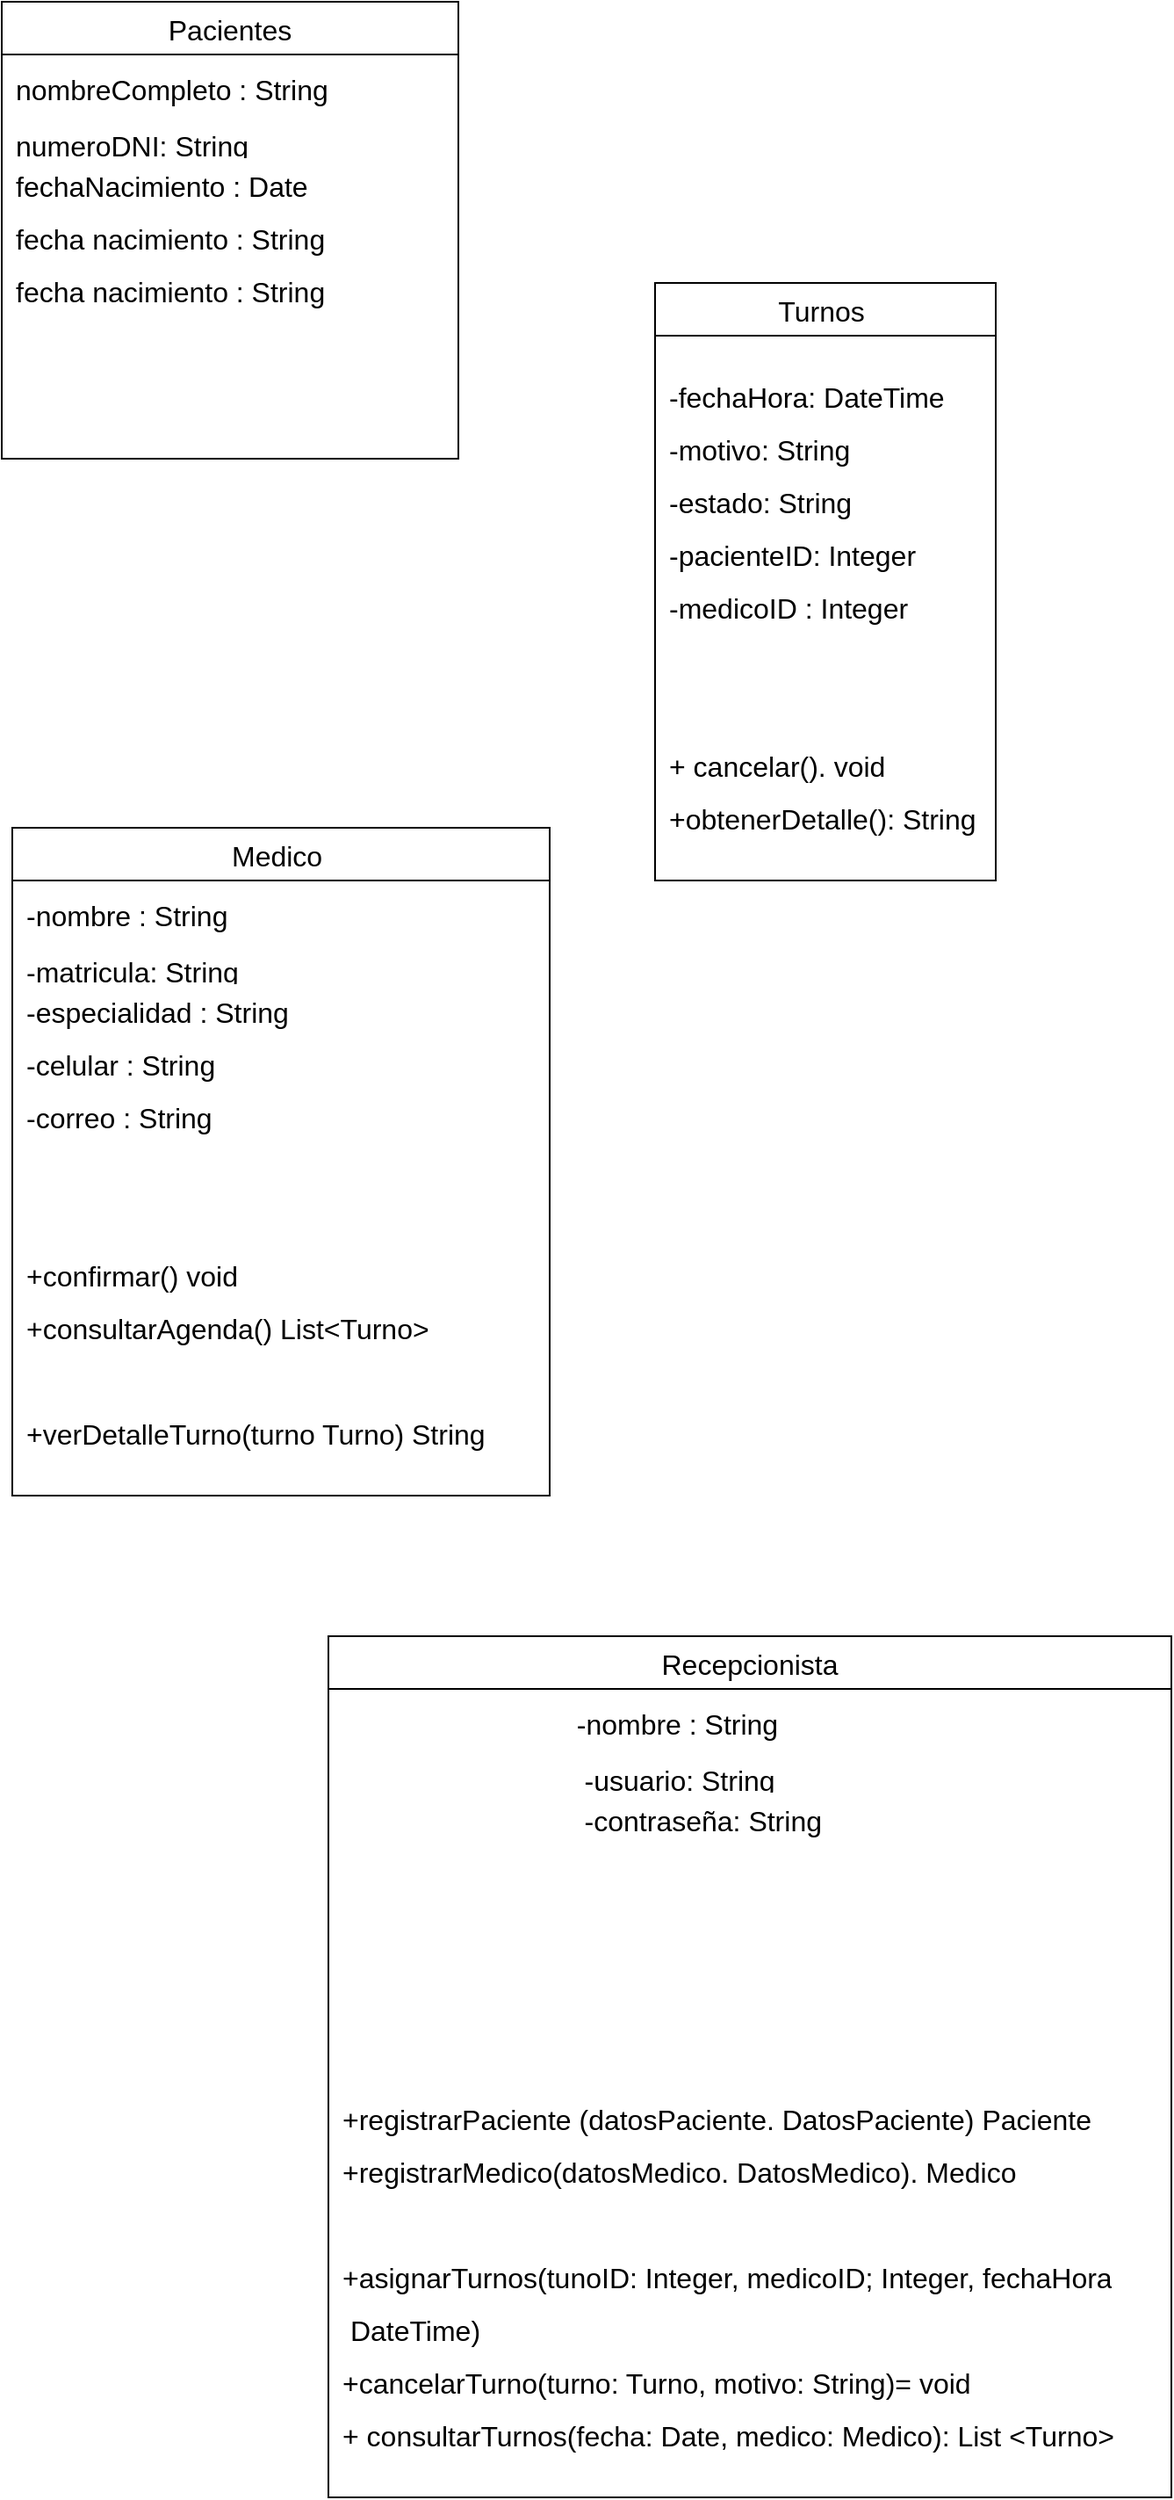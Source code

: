 <mxfile version="26.2.9">
  <diagram name="Página-1" id="fXwIsvSerIQqnNobdaiP">
    <mxGraphModel dx="868" dy="1646" grid="1" gridSize="10" guides="1" tooltips="1" connect="1" arrows="1" fold="1" page="1" pageScale="1" pageWidth="827" pageHeight="1169" math="0" shadow="0">
      <root>
        <mxCell id="0" />
        <mxCell id="1" parent="0" />
        <mxCell id="r_LziN7ynJXJ-bSP2Fgm-11" value="Pacientes" style="shape=table;startSize=30;container=1;collapsible=0;childLayout=tableLayout;fixedRows=1;rowLines=0;fontStyle=0;strokeColor=default;fontSize=16;" vertex="1" parent="1">
          <mxGeometry x="24" y="-1140" width="260" height="260" as="geometry" />
        </mxCell>
        <mxCell id="r_LziN7ynJXJ-bSP2Fgm-12" value="" style="shape=tableRow;horizontal=0;startSize=0;swimlaneHead=0;swimlaneBody=0;top=0;left=0;bottom=0;right=0;collapsible=0;dropTarget=0;fillColor=none;points=[[0,0.5],[1,0.5]];portConstraint=eastwest;strokeColor=inherit;fontSize=16;" vertex="1" parent="r_LziN7ynJXJ-bSP2Fgm-11">
          <mxGeometry y="30" width="260" height="40" as="geometry" />
        </mxCell>
        <mxCell id="r_LziN7ynJXJ-bSP2Fgm-14" value="nombreCompleto : String" style="shape=partialRectangle;html=1;whiteSpace=wrap;connectable=0;fillColor=none;top=0;left=0;bottom=0;right=0;align=left;spacingLeft=6;overflow=hidden;strokeColor=inherit;fontSize=16;" vertex="1" parent="r_LziN7ynJXJ-bSP2Fgm-12">
          <mxGeometry width="260" height="40" as="geometry">
            <mxRectangle width="260" height="40" as="alternateBounds" />
          </mxGeometry>
        </mxCell>
        <mxCell id="r_LziN7ynJXJ-bSP2Fgm-15" value="" style="shape=tableRow;horizontal=0;startSize=0;swimlaneHead=0;swimlaneBody=0;top=0;left=0;bottom=0;right=0;collapsible=0;dropTarget=0;fillColor=none;points=[[0,0.5],[1,0.5]];portConstraint=eastwest;strokeColor=inherit;fontSize=16;" vertex="1" parent="r_LziN7ynJXJ-bSP2Fgm-11">
          <mxGeometry y="70" width="260" height="20" as="geometry" />
        </mxCell>
        <mxCell id="r_LziN7ynJXJ-bSP2Fgm-17" value="numeroDNI: String" style="shape=partialRectangle;html=1;whiteSpace=wrap;connectable=0;fillColor=none;top=0;left=0;bottom=0;right=0;align=left;spacingLeft=6;overflow=hidden;strokeColor=inherit;fontSize=16;" vertex="1" parent="r_LziN7ynJXJ-bSP2Fgm-15">
          <mxGeometry width="260" height="20" as="geometry">
            <mxRectangle width="260" height="20" as="alternateBounds" />
          </mxGeometry>
        </mxCell>
        <mxCell id="r_LziN7ynJXJ-bSP2Fgm-18" value="" style="shape=tableRow;horizontal=0;startSize=0;swimlaneHead=0;swimlaneBody=0;top=0;left=0;bottom=0;right=0;collapsible=0;dropTarget=0;fillColor=none;points=[[0,0.5],[1,0.5]];portConstraint=eastwest;strokeColor=inherit;fontSize=16;" vertex="1" parent="r_LziN7ynJXJ-bSP2Fgm-11">
          <mxGeometry y="90" width="260" height="30" as="geometry" />
        </mxCell>
        <mxCell id="r_LziN7ynJXJ-bSP2Fgm-20" value="fechaNacimiento : Date" style="shape=partialRectangle;html=1;whiteSpace=wrap;connectable=0;fillColor=none;top=0;left=0;bottom=0;right=0;align=left;spacingLeft=6;overflow=hidden;strokeColor=inherit;fontSize=16;" vertex="1" parent="r_LziN7ynJXJ-bSP2Fgm-18">
          <mxGeometry width="260" height="30" as="geometry">
            <mxRectangle width="260" height="30" as="alternateBounds" />
          </mxGeometry>
        </mxCell>
        <mxCell id="r_LziN7ynJXJ-bSP2Fgm-21" value="" style="shape=tableRow;horizontal=0;startSize=0;swimlaneHead=0;swimlaneBody=0;top=0;left=0;bottom=0;right=0;collapsible=0;dropTarget=0;fillColor=none;points=[[0,0.5],[1,0.5]];portConstraint=eastwest;strokeColor=inherit;fontSize=16;" vertex="1" parent="r_LziN7ynJXJ-bSP2Fgm-11">
          <mxGeometry y="120" width="260" height="30" as="geometry" />
        </mxCell>
        <mxCell id="r_LziN7ynJXJ-bSP2Fgm-22" value="fecha nacimiento : String" style="shape=partialRectangle;html=1;whiteSpace=wrap;connectable=0;fillColor=none;top=0;left=0;bottom=0;right=0;align=left;spacingLeft=6;overflow=hidden;strokeColor=inherit;fontSize=16;" vertex="1" parent="r_LziN7ynJXJ-bSP2Fgm-21">
          <mxGeometry width="260" height="30" as="geometry">
            <mxRectangle width="260" height="30" as="alternateBounds" />
          </mxGeometry>
        </mxCell>
        <mxCell id="r_LziN7ynJXJ-bSP2Fgm-23" value="" style="shape=tableRow;horizontal=0;startSize=0;swimlaneHead=0;swimlaneBody=0;top=0;left=0;bottom=0;right=0;collapsible=0;dropTarget=0;fillColor=none;points=[[0,0.5],[1,0.5]];portConstraint=eastwest;strokeColor=inherit;fontSize=16;" vertex="1" parent="r_LziN7ynJXJ-bSP2Fgm-11">
          <mxGeometry y="150" width="260" height="30" as="geometry" />
        </mxCell>
        <mxCell id="r_LziN7ynJXJ-bSP2Fgm-24" value="fecha nacimiento : String" style="shape=partialRectangle;html=1;whiteSpace=wrap;connectable=0;fillColor=none;top=0;left=0;bottom=0;right=0;align=left;spacingLeft=6;overflow=hidden;strokeColor=inherit;fontSize=16;" vertex="1" parent="r_LziN7ynJXJ-bSP2Fgm-23">
          <mxGeometry width="260" height="30" as="geometry">
            <mxRectangle width="260" height="30" as="alternateBounds" />
          </mxGeometry>
        </mxCell>
        <mxCell id="r_LziN7ynJXJ-bSP2Fgm-1" value="Turnos " style="shape=table;startSize=30;container=1;collapsible=0;childLayout=tableLayout;fixedRows=1;rowLines=0;fontStyle=0;strokeColor=default;fontSize=16;" vertex="1" parent="1">
          <mxGeometry x="396" y="-980" width="194" height="340" as="geometry" />
        </mxCell>
        <mxCell id="r_LziN7ynJXJ-bSP2Fgm-2" value="" style="shape=tableRow;horizontal=0;startSize=0;swimlaneHead=0;swimlaneBody=0;top=0;left=0;bottom=0;right=0;collapsible=0;dropTarget=0;fillColor=none;points=[[0,0.5],[1,0.5]];portConstraint=eastwest;strokeColor=inherit;fontSize=16;" vertex="1" parent="r_LziN7ynJXJ-bSP2Fgm-1">
          <mxGeometry y="30" width="194" height="20" as="geometry" />
        </mxCell>
        <mxCell id="r_LziN7ynJXJ-bSP2Fgm-4" value="" style="shape=partialRectangle;html=1;whiteSpace=wrap;connectable=0;fillColor=none;top=0;left=0;bottom=0;right=0;align=left;spacingLeft=6;overflow=hidden;strokeColor=inherit;fontSize=16;" vertex="1" parent="r_LziN7ynJXJ-bSP2Fgm-2">
          <mxGeometry width="194" height="20" as="geometry">
            <mxRectangle width="194" height="20" as="alternateBounds" />
          </mxGeometry>
        </mxCell>
        <mxCell id="r_LziN7ynJXJ-bSP2Fgm-5" value="" style="shape=tableRow;horizontal=0;startSize=0;swimlaneHead=0;swimlaneBody=0;top=0;left=0;bottom=0;right=0;collapsible=0;dropTarget=0;fillColor=none;points=[[0,0.5],[1,0.5]];portConstraint=eastwest;strokeColor=inherit;fontSize=16;" vertex="1" parent="r_LziN7ynJXJ-bSP2Fgm-1">
          <mxGeometry y="50" width="194" height="30" as="geometry" />
        </mxCell>
        <mxCell id="r_LziN7ynJXJ-bSP2Fgm-7" value="-fechaHora: DateTime" style="shape=partialRectangle;html=1;whiteSpace=wrap;connectable=0;fillColor=none;top=0;left=0;bottom=0;right=0;align=left;spacingLeft=6;overflow=hidden;strokeColor=inherit;fontSize=16;" vertex="1" parent="r_LziN7ynJXJ-bSP2Fgm-5">
          <mxGeometry width="194" height="30" as="geometry">
            <mxRectangle width="194" height="30" as="alternateBounds" />
          </mxGeometry>
        </mxCell>
        <mxCell id="r_LziN7ynJXJ-bSP2Fgm-8" value="" style="shape=tableRow;horizontal=0;startSize=0;swimlaneHead=0;swimlaneBody=0;top=0;left=0;bottom=0;right=0;collapsible=0;dropTarget=0;fillColor=none;points=[[0,0.5],[1,0.5]];portConstraint=eastwest;strokeColor=inherit;fontSize=16;" vertex="1" parent="r_LziN7ynJXJ-bSP2Fgm-1">
          <mxGeometry y="80" width="194" height="30" as="geometry" />
        </mxCell>
        <mxCell id="r_LziN7ynJXJ-bSP2Fgm-10" value="-motivo: String" style="shape=partialRectangle;html=1;whiteSpace=wrap;connectable=0;fillColor=none;top=0;left=0;bottom=0;right=0;align=left;spacingLeft=6;overflow=hidden;strokeColor=inherit;fontSize=16;" vertex="1" parent="r_LziN7ynJXJ-bSP2Fgm-8">
          <mxGeometry width="194" height="30" as="geometry">
            <mxRectangle width="194" height="30" as="alternateBounds" />
          </mxGeometry>
        </mxCell>
        <mxCell id="r_LziN7ynJXJ-bSP2Fgm-25" value="" style="shape=tableRow;horizontal=0;startSize=0;swimlaneHead=0;swimlaneBody=0;top=0;left=0;bottom=0;right=0;collapsible=0;dropTarget=0;fillColor=none;points=[[0,0.5],[1,0.5]];portConstraint=eastwest;strokeColor=inherit;fontSize=16;" vertex="1" parent="r_LziN7ynJXJ-bSP2Fgm-1">
          <mxGeometry y="110" width="194" height="30" as="geometry" />
        </mxCell>
        <mxCell id="r_LziN7ynJXJ-bSP2Fgm-27" value="-estado: String" style="shape=partialRectangle;html=1;whiteSpace=wrap;connectable=0;fillColor=none;top=0;left=0;bottom=0;right=0;align=left;spacingLeft=6;overflow=hidden;strokeColor=inherit;fontSize=16;" vertex="1" parent="r_LziN7ynJXJ-bSP2Fgm-25">
          <mxGeometry width="194" height="30" as="geometry">
            <mxRectangle width="194" height="30" as="alternateBounds" />
          </mxGeometry>
        </mxCell>
        <mxCell id="r_LziN7ynJXJ-bSP2Fgm-28" value="" style="shape=tableRow;horizontal=0;startSize=0;swimlaneHead=0;swimlaneBody=0;top=0;left=0;bottom=0;right=0;collapsible=0;dropTarget=0;fillColor=none;points=[[0,0.5],[1,0.5]];portConstraint=eastwest;strokeColor=inherit;fontSize=16;" vertex="1" parent="r_LziN7ynJXJ-bSP2Fgm-1">
          <mxGeometry y="140" width="194" height="30" as="geometry" />
        </mxCell>
        <mxCell id="r_LziN7ynJXJ-bSP2Fgm-30" value="-pacienteID: Integer" style="shape=partialRectangle;html=1;whiteSpace=wrap;connectable=0;fillColor=none;top=0;left=0;bottom=0;right=0;align=left;spacingLeft=6;overflow=hidden;strokeColor=inherit;fontSize=16;" vertex="1" parent="r_LziN7ynJXJ-bSP2Fgm-28">
          <mxGeometry width="194" height="30" as="geometry">
            <mxRectangle width="194" height="30" as="alternateBounds" />
          </mxGeometry>
        </mxCell>
        <mxCell id="r_LziN7ynJXJ-bSP2Fgm-31" value="" style="shape=tableRow;horizontal=0;startSize=0;swimlaneHead=0;swimlaneBody=0;top=0;left=0;bottom=0;right=0;collapsible=0;dropTarget=0;fillColor=none;points=[[0,0.5],[1,0.5]];portConstraint=eastwest;strokeColor=inherit;fontSize=16;" vertex="1" parent="r_LziN7ynJXJ-bSP2Fgm-1">
          <mxGeometry y="170" width="194" height="30" as="geometry" />
        </mxCell>
        <mxCell id="r_LziN7ynJXJ-bSP2Fgm-33" value="-medicoID : Integer&amp;nbsp;" style="shape=partialRectangle;html=1;whiteSpace=wrap;connectable=0;fillColor=none;top=0;left=0;bottom=0;right=0;align=left;spacingLeft=6;overflow=hidden;strokeColor=inherit;fontSize=16;" vertex="1" parent="r_LziN7ynJXJ-bSP2Fgm-31">
          <mxGeometry width="194" height="30" as="geometry">
            <mxRectangle width="194" height="30" as="alternateBounds" />
          </mxGeometry>
        </mxCell>
        <mxCell id="r_LziN7ynJXJ-bSP2Fgm-34" value="" style="shape=tableRow;horizontal=0;startSize=0;swimlaneHead=0;swimlaneBody=0;top=0;left=0;bottom=0;right=0;collapsible=0;dropTarget=0;fillColor=none;points=[[0,0.5],[1,0.5]];portConstraint=eastwest;strokeColor=inherit;fontSize=16;" vertex="1" parent="r_LziN7ynJXJ-bSP2Fgm-1">
          <mxGeometry y="200" width="194" height="30" as="geometry" />
        </mxCell>
        <mxCell id="r_LziN7ynJXJ-bSP2Fgm-36" value="" style="shape=partialRectangle;html=1;whiteSpace=wrap;connectable=0;fillColor=none;top=0;left=0;bottom=0;right=0;align=left;spacingLeft=6;overflow=hidden;strokeColor=inherit;fontSize=16;" vertex="1" parent="r_LziN7ynJXJ-bSP2Fgm-34">
          <mxGeometry width="194" height="30" as="geometry">
            <mxRectangle width="194" height="30" as="alternateBounds" />
          </mxGeometry>
        </mxCell>
        <mxCell id="r_LziN7ynJXJ-bSP2Fgm-37" value="" style="shape=tableRow;horizontal=0;startSize=0;swimlaneHead=0;swimlaneBody=0;top=0;left=0;bottom=0;right=0;collapsible=0;dropTarget=0;fillColor=none;points=[[0,0.5],[1,0.5]];portConstraint=eastwest;strokeColor=inherit;fontSize=16;" vertex="1" parent="r_LziN7ynJXJ-bSP2Fgm-1">
          <mxGeometry y="230" width="194" height="30" as="geometry" />
        </mxCell>
        <mxCell id="r_LziN7ynJXJ-bSP2Fgm-39" value="" style="shape=partialRectangle;html=1;whiteSpace=wrap;connectable=0;fillColor=none;top=0;left=0;bottom=0;right=0;align=left;spacingLeft=6;overflow=hidden;strokeColor=inherit;fontSize=16;" vertex="1" parent="r_LziN7ynJXJ-bSP2Fgm-37">
          <mxGeometry width="194" height="30" as="geometry">
            <mxRectangle width="194" height="30" as="alternateBounds" />
          </mxGeometry>
        </mxCell>
        <mxCell id="r_LziN7ynJXJ-bSP2Fgm-68" value="" style="shape=tableRow;horizontal=0;startSize=0;swimlaneHead=0;swimlaneBody=0;top=0;left=0;bottom=0;right=0;collapsible=0;dropTarget=0;fillColor=none;points=[[0,0.5],[1,0.5]];portConstraint=eastwest;strokeColor=inherit;fontSize=16;" vertex="1" parent="r_LziN7ynJXJ-bSP2Fgm-1">
          <mxGeometry y="260" width="194" height="30" as="geometry" />
        </mxCell>
        <mxCell id="r_LziN7ynJXJ-bSP2Fgm-70" value="+ cancelar(). void&amp;nbsp;" style="shape=partialRectangle;html=1;whiteSpace=wrap;connectable=0;fillColor=none;top=0;left=0;bottom=0;right=0;align=left;spacingLeft=6;overflow=hidden;strokeColor=inherit;fontSize=16;" vertex="1" parent="r_LziN7ynJXJ-bSP2Fgm-68">
          <mxGeometry width="194" height="30" as="geometry">
            <mxRectangle width="194" height="30" as="alternateBounds" />
          </mxGeometry>
        </mxCell>
        <mxCell id="r_LziN7ynJXJ-bSP2Fgm-71" value="" style="shape=tableRow;horizontal=0;startSize=0;swimlaneHead=0;swimlaneBody=0;top=0;left=0;bottom=0;right=0;collapsible=0;dropTarget=0;fillColor=none;points=[[0,0.5],[1,0.5]];portConstraint=eastwest;strokeColor=inherit;fontSize=16;" vertex="1" parent="r_LziN7ynJXJ-bSP2Fgm-1">
          <mxGeometry y="290" width="194" height="30" as="geometry" />
        </mxCell>
        <mxCell id="r_LziN7ynJXJ-bSP2Fgm-73" value="+obtenerDetalle(): String" style="shape=partialRectangle;html=1;whiteSpace=wrap;connectable=0;fillColor=none;top=0;left=0;bottom=0;right=0;align=left;spacingLeft=6;overflow=hidden;strokeColor=inherit;fontSize=16;" vertex="1" parent="r_LziN7ynJXJ-bSP2Fgm-71">
          <mxGeometry width="194" height="30" as="geometry">
            <mxRectangle width="194" height="30" as="alternateBounds" />
          </mxGeometry>
        </mxCell>
        <mxCell id="r_LziN7ynJXJ-bSP2Fgm-74" value="Medico " style="shape=table;startSize=30;container=1;collapsible=0;childLayout=tableLayout;fixedRows=1;rowLines=0;fontStyle=0;strokeColor=default;fontSize=16;" vertex="1" parent="1">
          <mxGeometry x="30" y="-670" width="306" height="380" as="geometry" />
        </mxCell>
        <mxCell id="r_LziN7ynJXJ-bSP2Fgm-75" value="" style="shape=tableRow;horizontal=0;startSize=0;swimlaneHead=0;swimlaneBody=0;top=0;left=0;bottom=0;right=0;collapsible=0;dropTarget=0;fillColor=none;points=[[0,0.5],[1,0.5]];portConstraint=eastwest;strokeColor=inherit;fontSize=16;" vertex="1" parent="r_LziN7ynJXJ-bSP2Fgm-74">
          <mxGeometry y="30" width="306" height="40" as="geometry" />
        </mxCell>
        <mxCell id="r_LziN7ynJXJ-bSP2Fgm-76" value="-nombre : String" style="shape=partialRectangle;html=1;whiteSpace=wrap;connectable=0;fillColor=none;top=0;left=0;bottom=0;right=0;align=left;spacingLeft=6;overflow=hidden;strokeColor=inherit;fontSize=16;" vertex="1" parent="r_LziN7ynJXJ-bSP2Fgm-75">
          <mxGeometry width="306" height="40" as="geometry">
            <mxRectangle width="306" height="40" as="alternateBounds" />
          </mxGeometry>
        </mxCell>
        <mxCell id="r_LziN7ynJXJ-bSP2Fgm-77" value="" style="shape=tableRow;horizontal=0;startSize=0;swimlaneHead=0;swimlaneBody=0;top=0;left=0;bottom=0;right=0;collapsible=0;dropTarget=0;fillColor=none;points=[[0,0.5],[1,0.5]];portConstraint=eastwest;strokeColor=inherit;fontSize=16;" vertex="1" parent="r_LziN7ynJXJ-bSP2Fgm-74">
          <mxGeometry y="70" width="306" height="20" as="geometry" />
        </mxCell>
        <mxCell id="r_LziN7ynJXJ-bSP2Fgm-78" value="-matricula: String" style="shape=partialRectangle;html=1;whiteSpace=wrap;connectable=0;fillColor=none;top=0;left=0;bottom=0;right=0;align=left;spacingLeft=6;overflow=hidden;strokeColor=inherit;fontSize=16;" vertex="1" parent="r_LziN7ynJXJ-bSP2Fgm-77">
          <mxGeometry width="306" height="20" as="geometry">
            <mxRectangle width="306" height="20" as="alternateBounds" />
          </mxGeometry>
        </mxCell>
        <mxCell id="r_LziN7ynJXJ-bSP2Fgm-79" value="" style="shape=tableRow;horizontal=0;startSize=0;swimlaneHead=0;swimlaneBody=0;top=0;left=0;bottom=0;right=0;collapsible=0;dropTarget=0;fillColor=none;points=[[0,0.5],[1,0.5]];portConstraint=eastwest;strokeColor=inherit;fontSize=16;" vertex="1" parent="r_LziN7ynJXJ-bSP2Fgm-74">
          <mxGeometry y="90" width="306" height="30" as="geometry" />
        </mxCell>
        <mxCell id="r_LziN7ynJXJ-bSP2Fgm-80" value="-especialidad : String" style="shape=partialRectangle;html=1;whiteSpace=wrap;connectable=0;fillColor=none;top=0;left=0;bottom=0;right=0;align=left;spacingLeft=6;overflow=hidden;strokeColor=inherit;fontSize=16;" vertex="1" parent="r_LziN7ynJXJ-bSP2Fgm-79">
          <mxGeometry width="306" height="30" as="geometry">
            <mxRectangle width="306" height="30" as="alternateBounds" />
          </mxGeometry>
        </mxCell>
        <mxCell id="r_LziN7ynJXJ-bSP2Fgm-81" value="" style="shape=tableRow;horizontal=0;startSize=0;swimlaneHead=0;swimlaneBody=0;top=0;left=0;bottom=0;right=0;collapsible=0;dropTarget=0;fillColor=none;points=[[0,0.5],[1,0.5]];portConstraint=eastwest;strokeColor=inherit;fontSize=16;" vertex="1" parent="r_LziN7ynJXJ-bSP2Fgm-74">
          <mxGeometry y="120" width="306" height="30" as="geometry" />
        </mxCell>
        <mxCell id="r_LziN7ynJXJ-bSP2Fgm-82" value="-celular : String" style="shape=partialRectangle;html=1;whiteSpace=wrap;connectable=0;fillColor=none;top=0;left=0;bottom=0;right=0;align=left;spacingLeft=6;overflow=hidden;strokeColor=inherit;fontSize=16;" vertex="1" parent="r_LziN7ynJXJ-bSP2Fgm-81">
          <mxGeometry width="306" height="30" as="geometry">
            <mxRectangle width="306" height="30" as="alternateBounds" />
          </mxGeometry>
        </mxCell>
        <mxCell id="r_LziN7ynJXJ-bSP2Fgm-83" value="" style="shape=tableRow;horizontal=0;startSize=0;swimlaneHead=0;swimlaneBody=0;top=0;left=0;bottom=0;right=0;collapsible=0;dropTarget=0;fillColor=none;points=[[0,0.5],[1,0.5]];portConstraint=eastwest;strokeColor=inherit;fontSize=16;" vertex="1" parent="r_LziN7ynJXJ-bSP2Fgm-74">
          <mxGeometry y="150" width="306" height="30" as="geometry" />
        </mxCell>
        <mxCell id="r_LziN7ynJXJ-bSP2Fgm-84" value="-correo : String" style="shape=partialRectangle;html=1;whiteSpace=wrap;connectable=0;fillColor=none;top=0;left=0;bottom=0;right=0;align=left;spacingLeft=6;overflow=hidden;strokeColor=inherit;fontSize=16;" vertex="1" parent="r_LziN7ynJXJ-bSP2Fgm-83">
          <mxGeometry width="306" height="30" as="geometry">
            <mxRectangle width="306" height="30" as="alternateBounds" />
          </mxGeometry>
        </mxCell>
        <mxCell id="r_LziN7ynJXJ-bSP2Fgm-102" value="" style="shape=tableRow;horizontal=0;startSize=0;swimlaneHead=0;swimlaneBody=0;top=0;left=0;bottom=0;right=0;collapsible=0;dropTarget=0;fillColor=none;points=[[0,0.5],[1,0.5]];portConstraint=eastwest;strokeColor=inherit;fontSize=16;" vertex="1" parent="r_LziN7ynJXJ-bSP2Fgm-74">
          <mxGeometry y="180" width="306" height="30" as="geometry" />
        </mxCell>
        <mxCell id="r_LziN7ynJXJ-bSP2Fgm-103" value="" style="shape=partialRectangle;html=1;whiteSpace=wrap;connectable=0;fillColor=none;top=0;left=0;bottom=0;right=0;align=left;spacingLeft=6;overflow=hidden;strokeColor=inherit;fontSize=16;" vertex="1" parent="r_LziN7ynJXJ-bSP2Fgm-102">
          <mxGeometry width="306" height="30" as="geometry">
            <mxRectangle width="306" height="30" as="alternateBounds" />
          </mxGeometry>
        </mxCell>
        <mxCell id="r_LziN7ynJXJ-bSP2Fgm-104" value="" style="shape=tableRow;horizontal=0;startSize=0;swimlaneHead=0;swimlaneBody=0;top=0;left=0;bottom=0;right=0;collapsible=0;dropTarget=0;fillColor=none;points=[[0,0.5],[1,0.5]];portConstraint=eastwest;strokeColor=inherit;fontSize=16;" vertex="1" parent="r_LziN7ynJXJ-bSP2Fgm-74">
          <mxGeometry y="210" width="306" height="30" as="geometry" />
        </mxCell>
        <mxCell id="r_LziN7ynJXJ-bSP2Fgm-105" value="" style="shape=partialRectangle;html=1;whiteSpace=wrap;connectable=0;fillColor=none;top=0;left=0;bottom=0;right=0;align=left;spacingLeft=6;overflow=hidden;strokeColor=inherit;fontSize=16;" vertex="1" parent="r_LziN7ynJXJ-bSP2Fgm-104">
          <mxGeometry width="306" height="30" as="geometry">
            <mxRectangle width="306" height="30" as="alternateBounds" />
          </mxGeometry>
        </mxCell>
        <mxCell id="r_LziN7ynJXJ-bSP2Fgm-106" value="" style="shape=tableRow;horizontal=0;startSize=0;swimlaneHead=0;swimlaneBody=0;top=0;left=0;bottom=0;right=0;collapsible=0;dropTarget=0;fillColor=none;points=[[0,0.5],[1,0.5]];portConstraint=eastwest;strokeColor=inherit;fontSize=16;" vertex="1" parent="r_LziN7ynJXJ-bSP2Fgm-74">
          <mxGeometry y="240" width="306" height="30" as="geometry" />
        </mxCell>
        <mxCell id="r_LziN7ynJXJ-bSP2Fgm-107" value="+confirmar() void" style="shape=partialRectangle;html=1;whiteSpace=wrap;connectable=0;fillColor=none;top=0;left=0;bottom=0;right=0;align=left;spacingLeft=6;overflow=hidden;strokeColor=inherit;fontSize=16;" vertex="1" parent="r_LziN7ynJXJ-bSP2Fgm-106">
          <mxGeometry width="306" height="30" as="geometry">
            <mxRectangle width="306" height="30" as="alternateBounds" />
          </mxGeometry>
        </mxCell>
        <mxCell id="r_LziN7ynJXJ-bSP2Fgm-108" value="" style="shape=tableRow;horizontal=0;startSize=0;swimlaneHead=0;swimlaneBody=0;top=0;left=0;bottom=0;right=0;collapsible=0;dropTarget=0;fillColor=none;points=[[0,0.5],[1,0.5]];portConstraint=eastwest;strokeColor=inherit;fontSize=16;" vertex="1" parent="r_LziN7ynJXJ-bSP2Fgm-74">
          <mxGeometry y="270" width="306" height="30" as="geometry" />
        </mxCell>
        <mxCell id="r_LziN7ynJXJ-bSP2Fgm-109" value="+consultarAgenda() List&amp;lt;Turno&amp;gt;" style="shape=partialRectangle;html=1;whiteSpace=wrap;connectable=0;fillColor=none;top=0;left=0;bottom=0;right=0;align=left;spacingLeft=6;overflow=hidden;strokeColor=inherit;fontSize=16;" vertex="1" parent="r_LziN7ynJXJ-bSP2Fgm-108">
          <mxGeometry width="306" height="30" as="geometry">
            <mxRectangle width="306" height="30" as="alternateBounds" />
          </mxGeometry>
        </mxCell>
        <mxCell id="r_LziN7ynJXJ-bSP2Fgm-110" value="" style="shape=tableRow;horizontal=0;startSize=0;swimlaneHead=0;swimlaneBody=0;top=0;left=0;bottom=0;right=0;collapsible=0;dropTarget=0;fillColor=none;points=[[0,0.5],[1,0.5]];portConstraint=eastwest;strokeColor=inherit;fontSize=16;" vertex="1" parent="r_LziN7ynJXJ-bSP2Fgm-74">
          <mxGeometry y="300" width="306" height="30" as="geometry" />
        </mxCell>
        <mxCell id="r_LziN7ynJXJ-bSP2Fgm-111" value="" style="shape=partialRectangle;html=1;whiteSpace=wrap;connectable=0;fillColor=none;top=0;left=0;bottom=0;right=0;align=left;spacingLeft=6;overflow=hidden;strokeColor=inherit;fontSize=16;" vertex="1" parent="r_LziN7ynJXJ-bSP2Fgm-110">
          <mxGeometry width="306" height="30" as="geometry">
            <mxRectangle width="306" height="30" as="alternateBounds" />
          </mxGeometry>
        </mxCell>
        <mxCell id="r_LziN7ynJXJ-bSP2Fgm-112" value="" style="shape=tableRow;horizontal=0;startSize=0;swimlaneHead=0;swimlaneBody=0;top=0;left=0;bottom=0;right=0;collapsible=0;dropTarget=0;fillColor=none;points=[[0,0.5],[1,0.5]];portConstraint=eastwest;strokeColor=inherit;fontSize=16;" vertex="1" parent="r_LziN7ynJXJ-bSP2Fgm-74">
          <mxGeometry y="330" width="306" height="30" as="geometry" />
        </mxCell>
        <mxCell id="r_LziN7ynJXJ-bSP2Fgm-113" value="+verDetalleTurno(turno Turno) String" style="shape=partialRectangle;html=1;whiteSpace=wrap;connectable=0;fillColor=none;top=0;left=0;bottom=0;right=0;align=left;spacingLeft=6;overflow=hidden;strokeColor=inherit;fontSize=16;" vertex="1" parent="r_LziN7ynJXJ-bSP2Fgm-112">
          <mxGeometry width="306" height="30" as="geometry">
            <mxRectangle width="306" height="30" as="alternateBounds" />
          </mxGeometry>
        </mxCell>
        <mxCell id="r_LziN7ynJXJ-bSP2Fgm-114" value="Recepcionista" style="shape=table;startSize=30;container=1;collapsible=0;childLayout=tableLayout;fixedRows=1;rowLines=0;fontStyle=0;strokeColor=default;fontSize=16;" vertex="1" parent="1">
          <mxGeometry x="210" y="-210" width="480" height="490" as="geometry" />
        </mxCell>
        <mxCell id="r_LziN7ynJXJ-bSP2Fgm-115" value="" style="shape=tableRow;horizontal=0;startSize=0;swimlaneHead=0;swimlaneBody=0;top=0;left=0;bottom=0;right=0;collapsible=0;dropTarget=0;fillColor=none;points=[[0,0.5],[1,0.5]];portConstraint=eastwest;strokeColor=inherit;fontSize=16;" vertex="1" parent="r_LziN7ynJXJ-bSP2Fgm-114">
          <mxGeometry y="30" width="480" height="40" as="geometry" />
        </mxCell>
        <mxCell id="r_LziN7ynJXJ-bSP2Fgm-116" value="&amp;nbsp; &amp;nbsp; &amp;nbsp; &amp;nbsp; &amp;nbsp; &amp;nbsp; &amp;nbsp; &amp;nbsp; &amp;nbsp; &amp;nbsp; &amp;nbsp; &amp;nbsp; &amp;nbsp; &amp;nbsp; &amp;nbsp; -nombre : String" style="shape=partialRectangle;html=1;whiteSpace=wrap;connectable=0;fillColor=none;top=0;left=0;bottom=0;right=0;align=left;spacingLeft=6;overflow=hidden;strokeColor=inherit;fontSize=16;" vertex="1" parent="r_LziN7ynJXJ-bSP2Fgm-115">
          <mxGeometry width="480" height="40" as="geometry">
            <mxRectangle width="480" height="40" as="alternateBounds" />
          </mxGeometry>
        </mxCell>
        <mxCell id="r_LziN7ynJXJ-bSP2Fgm-117" value="" style="shape=tableRow;horizontal=0;startSize=0;swimlaneHead=0;swimlaneBody=0;top=0;left=0;bottom=0;right=0;collapsible=0;dropTarget=0;fillColor=none;points=[[0,0.5],[1,0.5]];portConstraint=eastwest;strokeColor=inherit;fontSize=16;" vertex="1" parent="r_LziN7ynJXJ-bSP2Fgm-114">
          <mxGeometry y="70" width="480" height="20" as="geometry" />
        </mxCell>
        <mxCell id="r_LziN7ynJXJ-bSP2Fgm-118" value="&amp;nbsp; &amp;nbsp; &amp;nbsp; &amp;nbsp; &amp;nbsp; &amp;nbsp; &amp;nbsp; &amp;nbsp; &amp;nbsp; &amp;nbsp; &amp;nbsp; &amp;nbsp; &amp;nbsp; &amp;nbsp; &amp;nbsp; &amp;nbsp;-usuario: String" style="shape=partialRectangle;html=1;whiteSpace=wrap;connectable=0;fillColor=none;top=0;left=0;bottom=0;right=0;align=left;spacingLeft=6;overflow=hidden;strokeColor=inherit;fontSize=16;" vertex="1" parent="r_LziN7ynJXJ-bSP2Fgm-117">
          <mxGeometry width="480" height="20" as="geometry">
            <mxRectangle width="480" height="20" as="alternateBounds" />
          </mxGeometry>
        </mxCell>
        <mxCell id="r_LziN7ynJXJ-bSP2Fgm-119" value="" style="shape=tableRow;horizontal=0;startSize=0;swimlaneHead=0;swimlaneBody=0;top=0;left=0;bottom=0;right=0;collapsible=0;dropTarget=0;fillColor=none;points=[[0,0.5],[1,0.5]];portConstraint=eastwest;strokeColor=inherit;fontSize=16;" vertex="1" parent="r_LziN7ynJXJ-bSP2Fgm-114">
          <mxGeometry y="90" width="480" height="30" as="geometry" />
        </mxCell>
        <mxCell id="r_LziN7ynJXJ-bSP2Fgm-120" value="&amp;nbsp; &amp;nbsp; &amp;nbsp; &amp;nbsp; &amp;nbsp; &amp;nbsp; &amp;nbsp; &amp;nbsp; &amp;nbsp; &amp;nbsp; &amp;nbsp; &amp;nbsp; &amp;nbsp; &amp;nbsp; &amp;nbsp; &amp;nbsp;-contraseña: String" style="shape=partialRectangle;html=1;whiteSpace=wrap;connectable=0;fillColor=none;top=0;left=0;bottom=0;right=0;align=left;spacingLeft=6;overflow=hidden;strokeColor=inherit;fontSize=16;" vertex="1" parent="r_LziN7ynJXJ-bSP2Fgm-119">
          <mxGeometry width="480" height="30" as="geometry">
            <mxRectangle width="480" height="30" as="alternateBounds" />
          </mxGeometry>
        </mxCell>
        <mxCell id="r_LziN7ynJXJ-bSP2Fgm-121" value="" style="shape=tableRow;horizontal=0;startSize=0;swimlaneHead=0;swimlaneBody=0;top=0;left=0;bottom=0;right=0;collapsible=0;dropTarget=0;fillColor=none;points=[[0,0.5],[1,0.5]];portConstraint=eastwest;strokeColor=inherit;fontSize=16;" vertex="1" parent="r_LziN7ynJXJ-bSP2Fgm-114">
          <mxGeometry y="120" width="480" height="30" as="geometry" />
        </mxCell>
        <mxCell id="r_LziN7ynJXJ-bSP2Fgm-122" value="" style="shape=partialRectangle;html=1;whiteSpace=wrap;connectable=0;fillColor=none;top=0;left=0;bottom=0;right=0;align=left;spacingLeft=6;overflow=hidden;strokeColor=inherit;fontSize=16;" vertex="1" parent="r_LziN7ynJXJ-bSP2Fgm-121">
          <mxGeometry width="480" height="30" as="geometry">
            <mxRectangle width="480" height="30" as="alternateBounds" />
          </mxGeometry>
        </mxCell>
        <mxCell id="r_LziN7ynJXJ-bSP2Fgm-123" value="" style="shape=tableRow;horizontal=0;startSize=0;swimlaneHead=0;swimlaneBody=0;top=0;left=0;bottom=0;right=0;collapsible=0;dropTarget=0;fillColor=none;points=[[0,0.5],[1,0.5]];portConstraint=eastwest;strokeColor=inherit;fontSize=16;" vertex="1" parent="r_LziN7ynJXJ-bSP2Fgm-114">
          <mxGeometry y="150" width="480" height="40" as="geometry" />
        </mxCell>
        <mxCell id="r_LziN7ynJXJ-bSP2Fgm-124" value="" style="shape=partialRectangle;html=1;whiteSpace=wrap;connectable=0;fillColor=none;top=0;left=0;bottom=0;right=0;align=left;spacingLeft=6;overflow=hidden;strokeColor=inherit;fontSize=16;" vertex="1" parent="r_LziN7ynJXJ-bSP2Fgm-123">
          <mxGeometry width="480" height="40" as="geometry">
            <mxRectangle width="480" height="40" as="alternateBounds" />
          </mxGeometry>
        </mxCell>
        <mxCell id="r_LziN7ynJXJ-bSP2Fgm-125" value="" style="shape=tableRow;horizontal=0;startSize=0;swimlaneHead=0;swimlaneBody=0;top=0;left=0;bottom=0;right=0;collapsible=0;dropTarget=0;fillColor=none;points=[[0,0.5],[1,0.5]];portConstraint=eastwest;strokeColor=inherit;fontSize=16;" vertex="1" parent="r_LziN7ynJXJ-bSP2Fgm-114">
          <mxGeometry y="190" width="480" height="40" as="geometry" />
        </mxCell>
        <mxCell id="r_LziN7ynJXJ-bSP2Fgm-126" value="" style="shape=partialRectangle;html=1;whiteSpace=wrap;connectable=0;fillColor=none;top=0;left=0;bottom=0;right=0;align=left;spacingLeft=6;overflow=hidden;strokeColor=inherit;fontSize=16;" vertex="1" parent="r_LziN7ynJXJ-bSP2Fgm-125">
          <mxGeometry width="480" height="40" as="geometry">
            <mxRectangle width="480" height="40" as="alternateBounds" />
          </mxGeometry>
        </mxCell>
        <mxCell id="r_LziN7ynJXJ-bSP2Fgm-127" value="" style="shape=tableRow;horizontal=0;startSize=0;swimlaneHead=0;swimlaneBody=0;top=0;left=0;bottom=0;right=0;collapsible=0;dropTarget=0;fillColor=none;points=[[0,0.5],[1,0.5]];portConstraint=eastwest;strokeColor=inherit;fontSize=16;" vertex="1" parent="r_LziN7ynJXJ-bSP2Fgm-114">
          <mxGeometry y="230" width="480" height="30" as="geometry" />
        </mxCell>
        <mxCell id="r_LziN7ynJXJ-bSP2Fgm-128" value="" style="shape=partialRectangle;html=1;whiteSpace=wrap;connectable=0;fillColor=none;top=0;left=0;bottom=0;right=0;align=left;spacingLeft=6;overflow=hidden;strokeColor=inherit;fontSize=16;" vertex="1" parent="r_LziN7ynJXJ-bSP2Fgm-127">
          <mxGeometry width="480" height="30" as="geometry">
            <mxRectangle width="480" height="30" as="alternateBounds" />
          </mxGeometry>
        </mxCell>
        <mxCell id="r_LziN7ynJXJ-bSP2Fgm-129" value="" style="shape=tableRow;horizontal=0;startSize=0;swimlaneHead=0;swimlaneBody=0;top=0;left=0;bottom=0;right=0;collapsible=0;dropTarget=0;fillColor=none;points=[[0,0.5],[1,0.5]];portConstraint=eastwest;strokeColor=inherit;fontSize=16;" vertex="1" parent="r_LziN7ynJXJ-bSP2Fgm-114">
          <mxGeometry y="260" width="480" height="30" as="geometry" />
        </mxCell>
        <mxCell id="r_LziN7ynJXJ-bSP2Fgm-130" value="+registrarPaciente (datosPaciente. DatosPaciente) Paciente" style="shape=partialRectangle;html=1;whiteSpace=wrap;connectable=0;fillColor=none;top=0;left=0;bottom=0;right=0;align=left;spacingLeft=6;overflow=hidden;strokeColor=inherit;fontSize=16;" vertex="1" parent="r_LziN7ynJXJ-bSP2Fgm-129">
          <mxGeometry width="480" height="30" as="geometry">
            <mxRectangle width="480" height="30" as="alternateBounds" />
          </mxGeometry>
        </mxCell>
        <mxCell id="r_LziN7ynJXJ-bSP2Fgm-131" value="" style="shape=tableRow;horizontal=0;startSize=0;swimlaneHead=0;swimlaneBody=0;top=0;left=0;bottom=0;right=0;collapsible=0;dropTarget=0;fillColor=none;points=[[0,0.5],[1,0.5]];portConstraint=eastwest;strokeColor=inherit;fontSize=16;" vertex="1" parent="r_LziN7ynJXJ-bSP2Fgm-114">
          <mxGeometry y="290" width="480" height="30" as="geometry" />
        </mxCell>
        <mxCell id="r_LziN7ynJXJ-bSP2Fgm-132" value="+registrarMedico(datosMedico. DatosMedico). Medico" style="shape=partialRectangle;html=1;whiteSpace=wrap;connectable=0;fillColor=none;top=0;left=0;bottom=0;right=0;align=left;spacingLeft=6;overflow=hidden;strokeColor=inherit;fontSize=16;" vertex="1" parent="r_LziN7ynJXJ-bSP2Fgm-131">
          <mxGeometry width="480" height="30" as="geometry">
            <mxRectangle width="480" height="30" as="alternateBounds" />
          </mxGeometry>
        </mxCell>
        <mxCell id="r_LziN7ynJXJ-bSP2Fgm-133" value="" style="shape=tableRow;horizontal=0;startSize=0;swimlaneHead=0;swimlaneBody=0;top=0;left=0;bottom=0;right=0;collapsible=0;dropTarget=0;fillColor=none;points=[[0,0.5],[1,0.5]];portConstraint=eastwest;strokeColor=inherit;fontSize=16;" vertex="1" parent="r_LziN7ynJXJ-bSP2Fgm-114">
          <mxGeometry y="320" width="480" height="30" as="geometry" />
        </mxCell>
        <mxCell id="r_LziN7ynJXJ-bSP2Fgm-134" value="" style="shape=partialRectangle;html=1;whiteSpace=wrap;connectable=0;fillColor=none;top=0;left=0;bottom=0;right=0;align=left;spacingLeft=6;overflow=hidden;strokeColor=inherit;fontSize=16;" vertex="1" parent="r_LziN7ynJXJ-bSP2Fgm-133">
          <mxGeometry width="480" height="30" as="geometry">
            <mxRectangle width="480" height="30" as="alternateBounds" />
          </mxGeometry>
        </mxCell>
        <mxCell id="r_LziN7ynJXJ-bSP2Fgm-135" value="" style="shape=tableRow;horizontal=0;startSize=0;swimlaneHead=0;swimlaneBody=0;top=0;left=0;bottom=0;right=0;collapsible=0;dropTarget=0;fillColor=none;points=[[0,0.5],[1,0.5]];portConstraint=eastwest;strokeColor=inherit;fontSize=16;" vertex="1" parent="r_LziN7ynJXJ-bSP2Fgm-114">
          <mxGeometry y="350" width="480" height="30" as="geometry" />
        </mxCell>
        <mxCell id="r_LziN7ynJXJ-bSP2Fgm-136" value="+asignarTurnos(tunoID: Integer, medicoID; Integer, fechaHora" style="shape=partialRectangle;html=1;whiteSpace=wrap;connectable=0;fillColor=none;top=0;left=0;bottom=0;right=0;align=left;spacingLeft=6;overflow=hidden;strokeColor=inherit;fontSize=16;" vertex="1" parent="r_LziN7ynJXJ-bSP2Fgm-135">
          <mxGeometry width="480" height="30" as="geometry">
            <mxRectangle width="480" height="30" as="alternateBounds" />
          </mxGeometry>
        </mxCell>
        <mxCell id="r_LziN7ynJXJ-bSP2Fgm-137" value="" style="shape=tableRow;horizontal=0;startSize=0;swimlaneHead=0;swimlaneBody=0;top=0;left=0;bottom=0;right=0;collapsible=0;dropTarget=0;fillColor=none;points=[[0,0.5],[1,0.5]];portConstraint=eastwest;strokeColor=inherit;fontSize=16;" vertex="1" parent="r_LziN7ynJXJ-bSP2Fgm-114">
          <mxGeometry y="380" width="480" height="30" as="geometry" />
        </mxCell>
        <mxCell id="r_LziN7ynJXJ-bSP2Fgm-138" value="&amp;nbsp;DateTime)" style="shape=partialRectangle;html=1;whiteSpace=wrap;connectable=0;fillColor=none;top=0;left=0;bottom=0;right=0;align=left;spacingLeft=6;overflow=hidden;strokeColor=inherit;fontSize=16;" vertex="1" parent="r_LziN7ynJXJ-bSP2Fgm-137">
          <mxGeometry width="480" height="30" as="geometry">
            <mxRectangle width="480" height="30" as="alternateBounds" />
          </mxGeometry>
        </mxCell>
        <mxCell id="r_LziN7ynJXJ-bSP2Fgm-139" value="" style="shape=tableRow;horizontal=0;startSize=0;swimlaneHead=0;swimlaneBody=0;top=0;left=0;bottom=0;right=0;collapsible=0;dropTarget=0;fillColor=none;points=[[0,0.5],[1,0.5]];portConstraint=eastwest;strokeColor=inherit;fontSize=16;" vertex="1" parent="r_LziN7ynJXJ-bSP2Fgm-114">
          <mxGeometry y="410" width="480" height="30" as="geometry" />
        </mxCell>
        <mxCell id="r_LziN7ynJXJ-bSP2Fgm-140" value="+cancelarTurno(turno: Turno, motivo: String)= void" style="shape=partialRectangle;html=1;whiteSpace=wrap;connectable=0;fillColor=none;top=0;left=0;bottom=0;right=0;align=left;spacingLeft=6;overflow=hidden;strokeColor=inherit;fontSize=16;" vertex="1" parent="r_LziN7ynJXJ-bSP2Fgm-139">
          <mxGeometry width="480" height="30" as="geometry">
            <mxRectangle width="480" height="30" as="alternateBounds" />
          </mxGeometry>
        </mxCell>
        <mxCell id="r_LziN7ynJXJ-bSP2Fgm-141" value="" style="shape=tableRow;horizontal=0;startSize=0;swimlaneHead=0;swimlaneBody=0;top=0;left=0;bottom=0;right=0;collapsible=0;dropTarget=0;fillColor=none;points=[[0,0.5],[1,0.5]];portConstraint=eastwest;strokeColor=inherit;fontSize=16;" vertex="1" parent="r_LziN7ynJXJ-bSP2Fgm-114">
          <mxGeometry y="440" width="480" height="30" as="geometry" />
        </mxCell>
        <mxCell id="r_LziN7ynJXJ-bSP2Fgm-142" value="+ consultarTurnos(fecha: Date, medico: Medico): List &amp;lt;Turno&amp;gt;" style="shape=partialRectangle;html=1;whiteSpace=wrap;connectable=0;fillColor=none;top=0;left=0;bottom=0;right=0;align=left;spacingLeft=6;overflow=hidden;strokeColor=inherit;fontSize=16;" vertex="1" parent="r_LziN7ynJXJ-bSP2Fgm-141">
          <mxGeometry width="480" height="30" as="geometry">
            <mxRectangle width="480" height="30" as="alternateBounds" />
          </mxGeometry>
        </mxCell>
      </root>
    </mxGraphModel>
  </diagram>
</mxfile>
